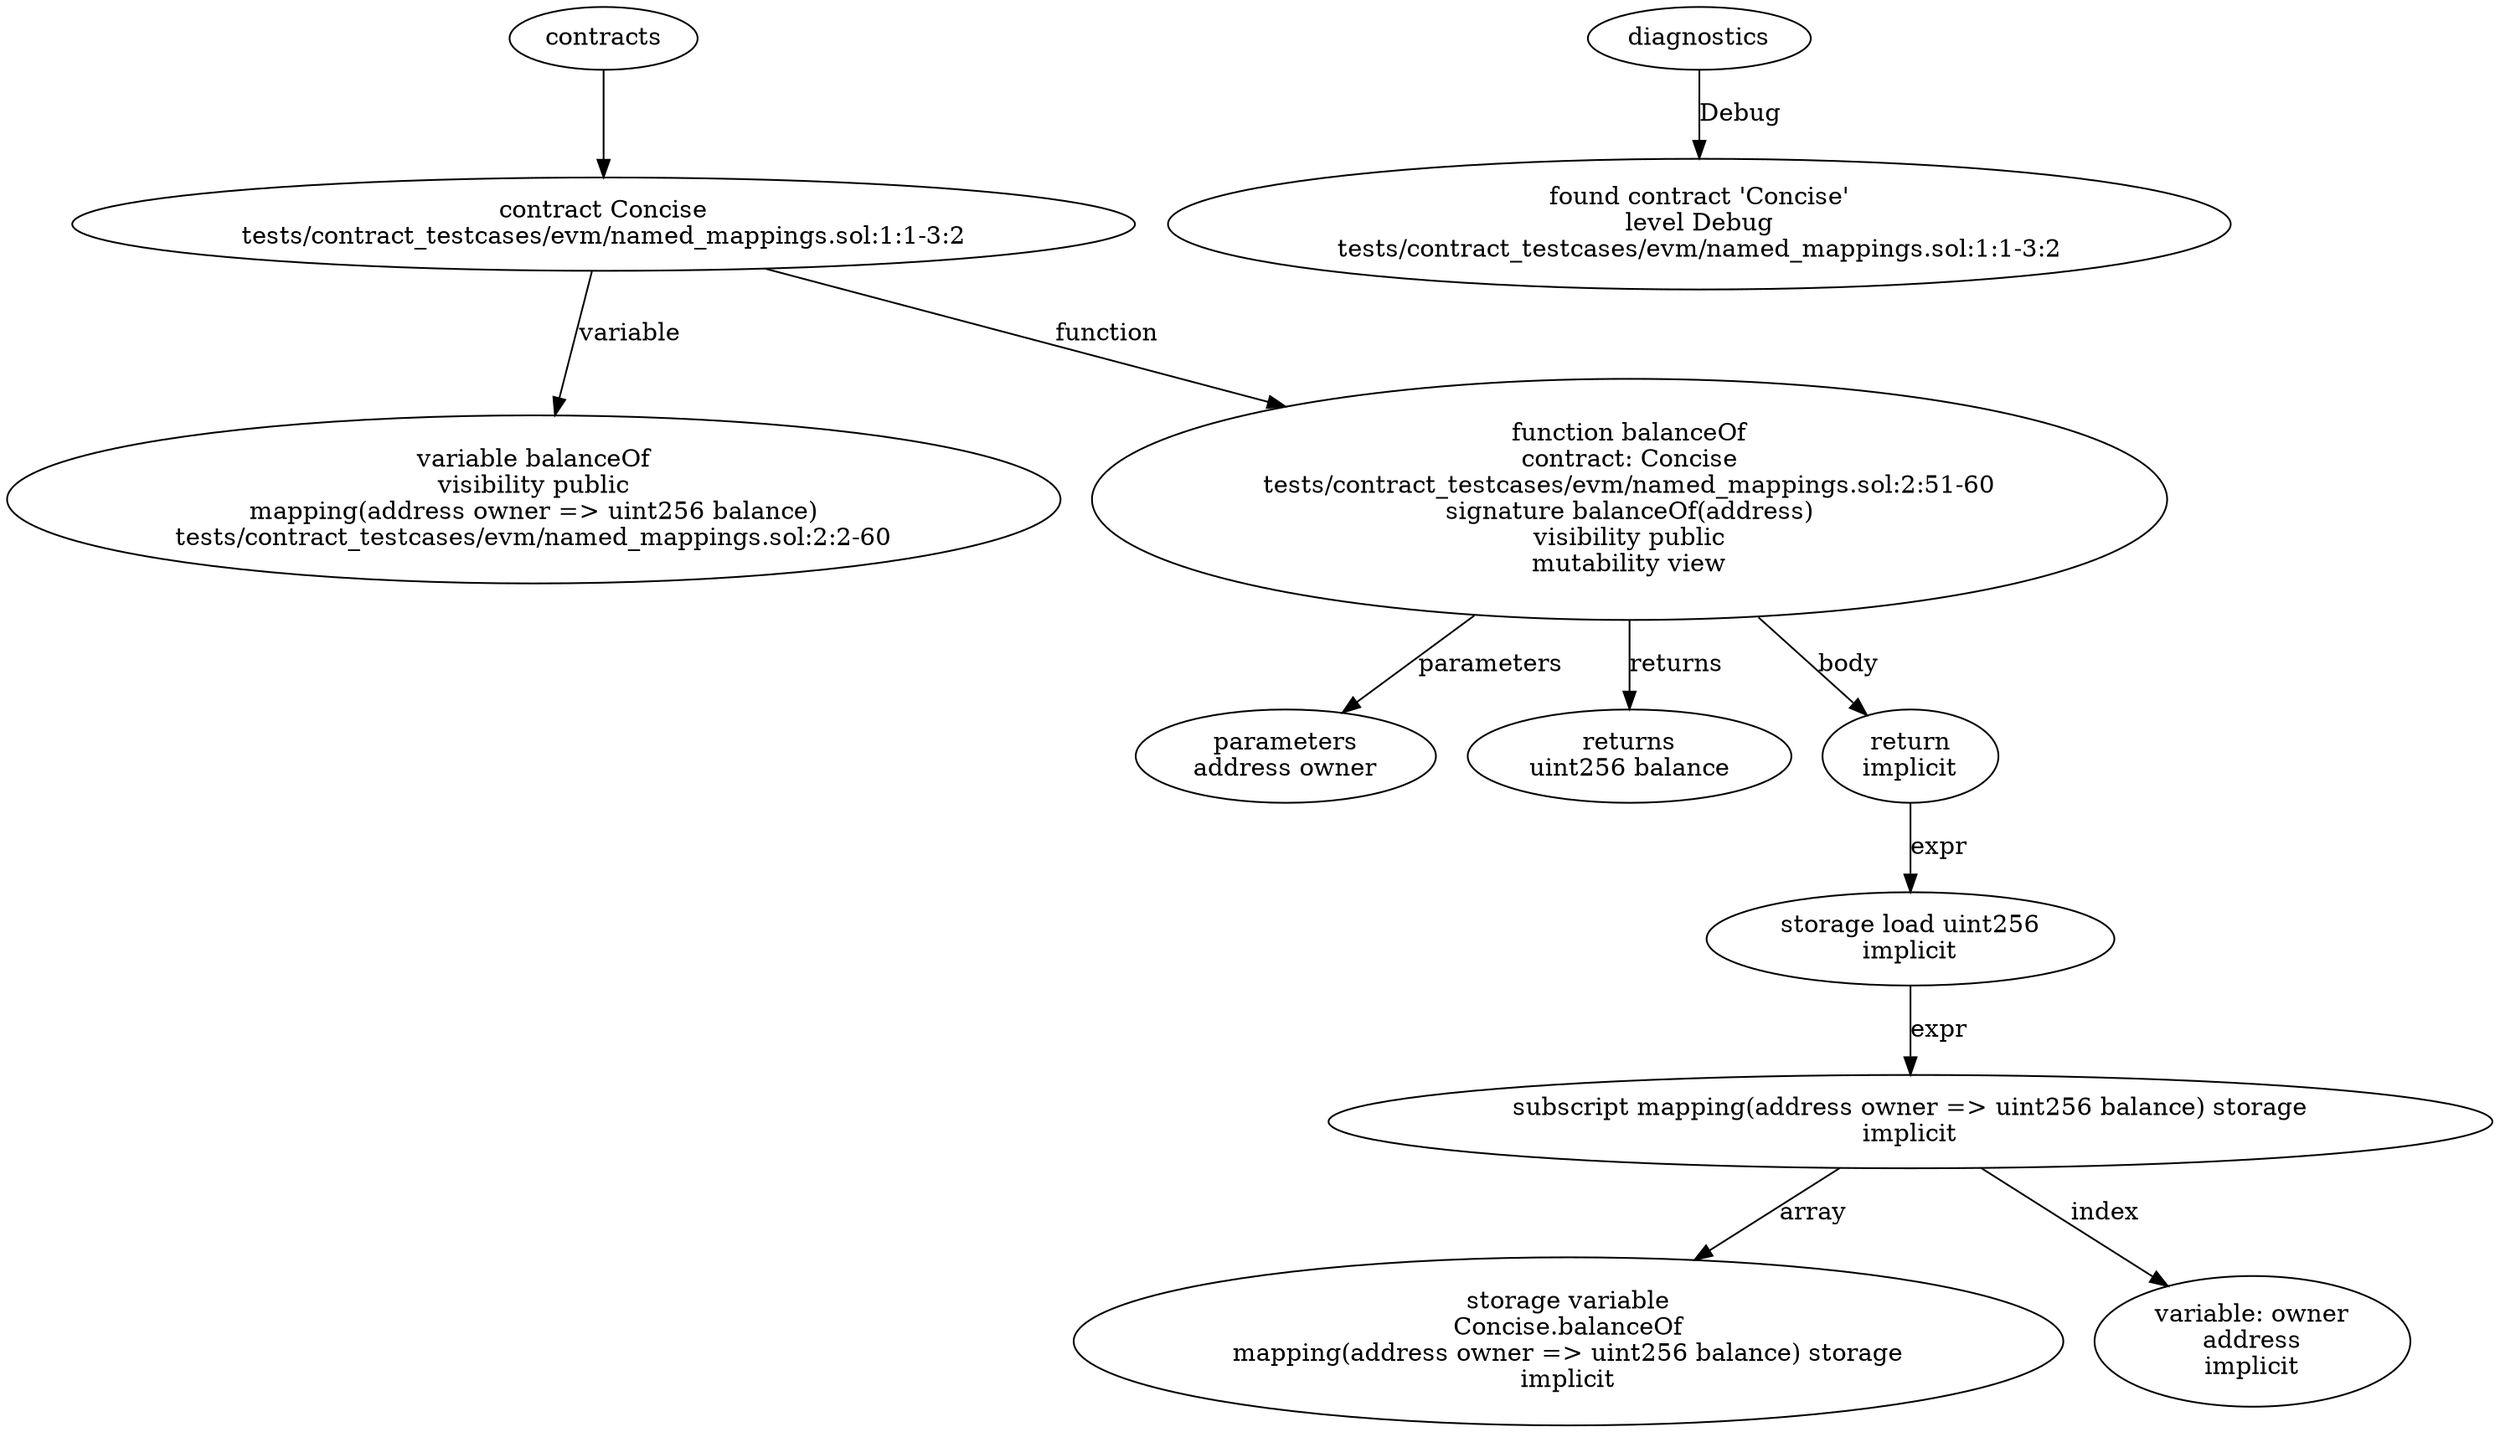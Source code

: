 strict digraph "tests/contract_testcases/evm/named_mappings.sol" {
	contract [label="contract Concise\ntests/contract_testcases/evm/named_mappings.sol:1:1-3:2"]
	var [label="variable balanceOf\nvisibility public\nmapping(address owner => uint256 balance)\ntests/contract_testcases/evm/named_mappings.sol:2:2-60"]
	balanceOf [label="function balanceOf\ncontract: Concise\ntests/contract_testcases/evm/named_mappings.sol:2:51-60\nsignature balanceOf(address)\nvisibility public\nmutability view"]
	parameters [label="parameters\naddress owner"]
	returns [label="returns\nuint256 balance"]
	return [label="return\nimplicit"]
	storage_load [label="storage load uint256\nimplicit"]
	subscript [label="subscript mapping(address owner => uint256 balance) storage\nimplicit"]
	storage_var [label="storage variable\nConcise.balanceOf\nmapping(address owner => uint256 balance) storage\nimplicit"]
	variable [label="variable: owner\naddress\nimplicit"]
	diagnostic [label="found contract 'Concise'\nlevel Debug\ntests/contract_testcases/evm/named_mappings.sol:1:1-3:2"]
	contracts -> contract
	contract -> var [label="variable"]
	contract -> balanceOf [label="function"]
	balanceOf -> parameters [label="parameters"]
	balanceOf -> returns [label="returns"]
	balanceOf -> return [label="body"]
	return -> storage_load [label="expr"]
	storage_load -> subscript [label="expr"]
	subscript -> storage_var [label="array"]
	subscript -> variable [label="index"]
	diagnostics -> diagnostic [label="Debug"]
}
